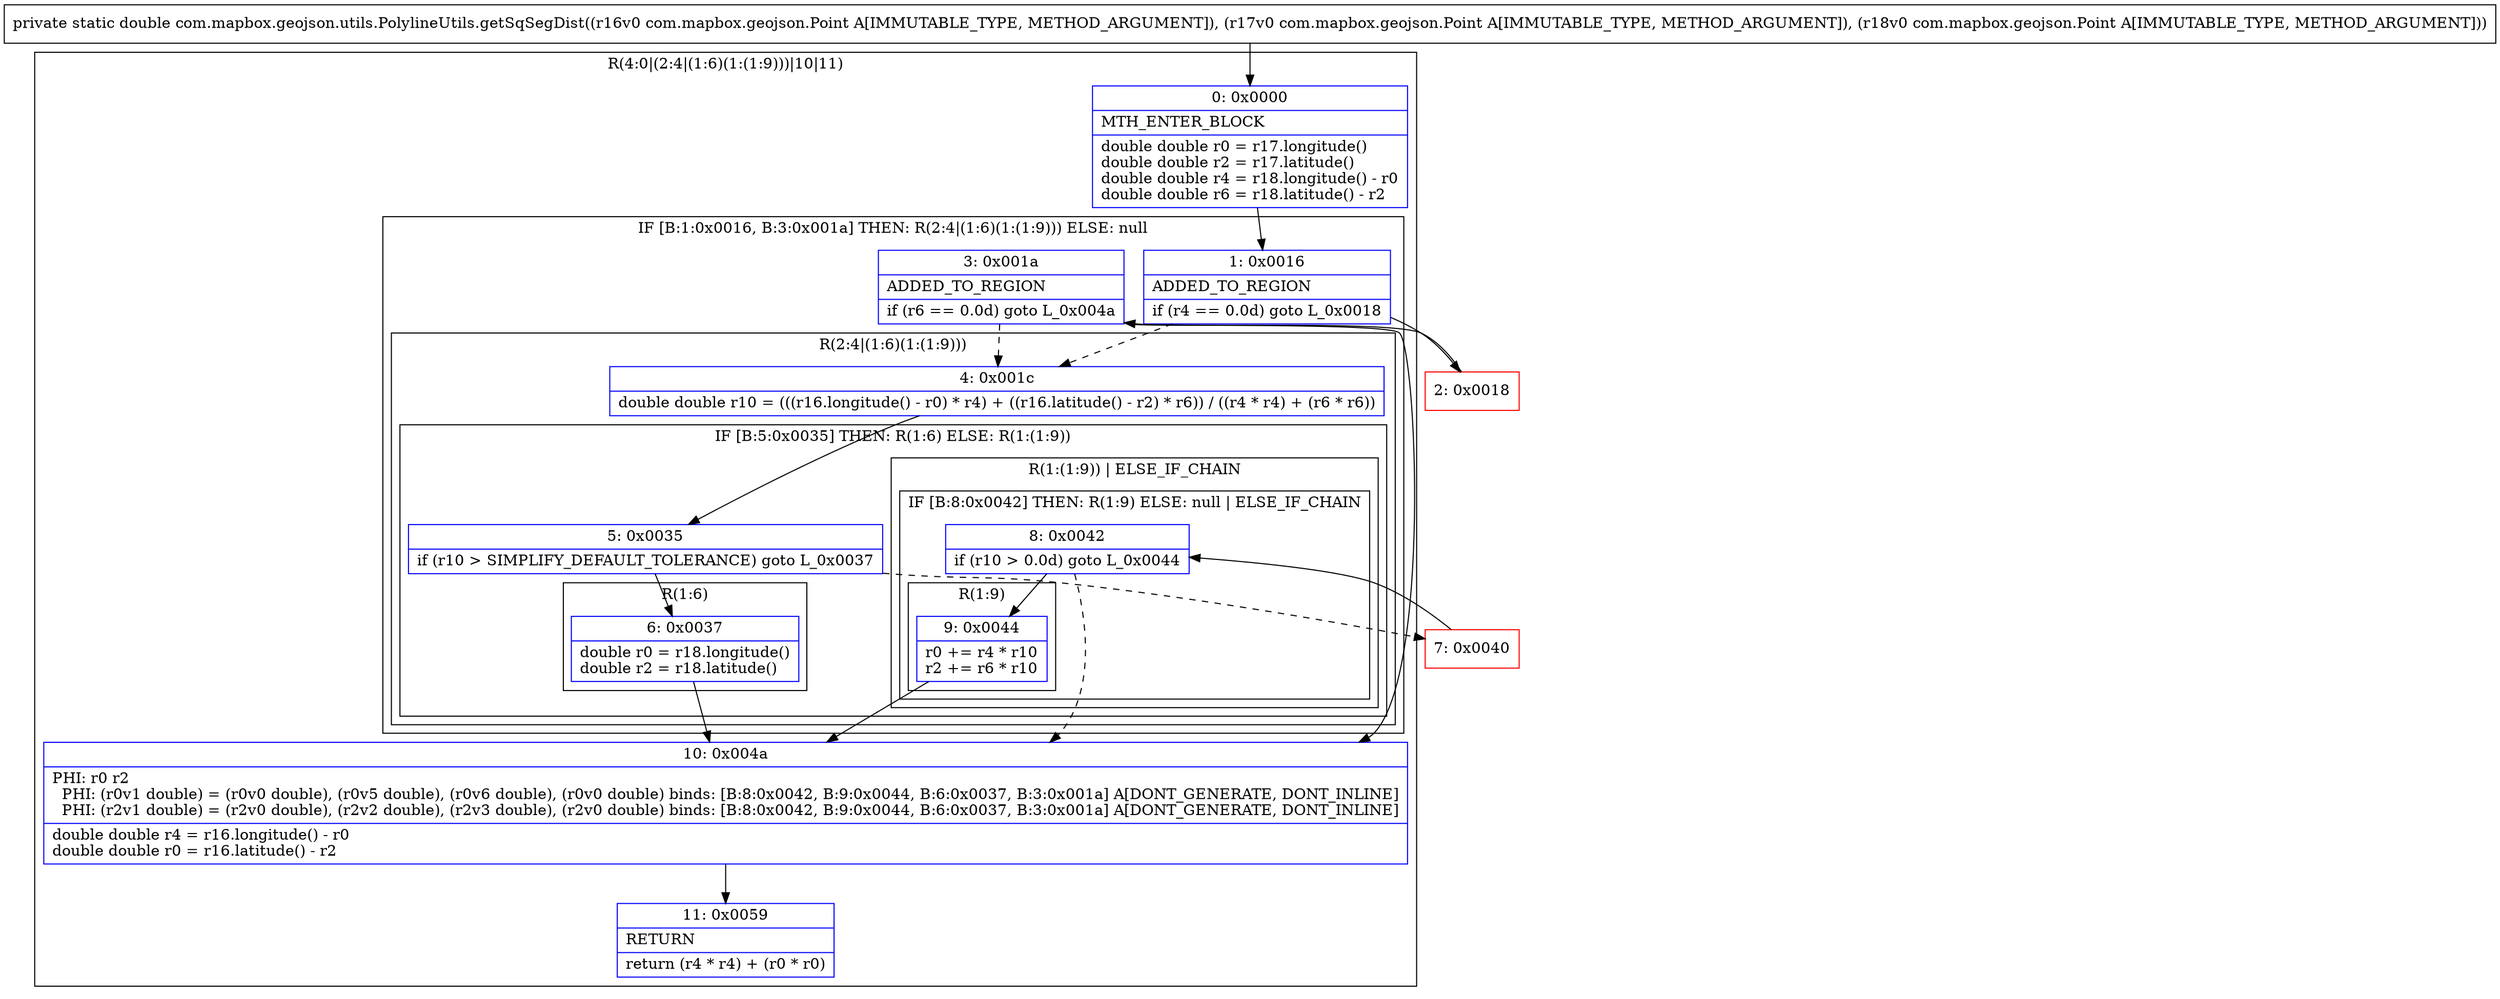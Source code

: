 digraph "CFG forcom.mapbox.geojson.utils.PolylineUtils.getSqSegDist(Lcom\/mapbox\/geojson\/Point;Lcom\/mapbox\/geojson\/Point;Lcom\/mapbox\/geojson\/Point;)D" {
subgraph cluster_Region_109757243 {
label = "R(4:0|(2:4|(1:6)(1:(1:9)))|10|11)";
node [shape=record,color=blue];
Node_0 [shape=record,label="{0\:\ 0x0000|MTH_ENTER_BLOCK\l|double double r0 = r17.longitude()\ldouble double r2 = r17.latitude()\ldouble double r4 = r18.longitude() \- r0\ldouble double r6 = r18.latitude() \- r2\l}"];
subgraph cluster_IfRegion_1476783410 {
label = "IF [B:1:0x0016, B:3:0x001a] THEN: R(2:4|(1:6)(1:(1:9))) ELSE: null";
node [shape=record,color=blue];
Node_1 [shape=record,label="{1\:\ 0x0016|ADDED_TO_REGION\l|if (r4 == 0.0d) goto L_0x0018\l}"];
Node_3 [shape=record,label="{3\:\ 0x001a|ADDED_TO_REGION\l|if (r6 == 0.0d) goto L_0x004a\l}"];
subgraph cluster_Region_138834970 {
label = "R(2:4|(1:6)(1:(1:9)))";
node [shape=record,color=blue];
Node_4 [shape=record,label="{4\:\ 0x001c|double double r10 = (((r16.longitude() \- r0) * r4) + ((r16.latitude() \- r2) * r6)) \/ ((r4 * r4) + (r6 * r6))\l}"];
subgraph cluster_IfRegion_318172238 {
label = "IF [B:5:0x0035] THEN: R(1:6) ELSE: R(1:(1:9))";
node [shape=record,color=blue];
Node_5 [shape=record,label="{5\:\ 0x0035|if (r10 \> SIMPLIFY_DEFAULT_TOLERANCE) goto L_0x0037\l}"];
subgraph cluster_Region_255732331 {
label = "R(1:6)";
node [shape=record,color=blue];
Node_6 [shape=record,label="{6\:\ 0x0037|double r0 = r18.longitude()\ldouble r2 = r18.latitude()\l}"];
}
subgraph cluster_Region_1812461211 {
label = "R(1:(1:9)) | ELSE_IF_CHAIN\l";
node [shape=record,color=blue];
subgraph cluster_IfRegion_1818616073 {
label = "IF [B:8:0x0042] THEN: R(1:9) ELSE: null | ELSE_IF_CHAIN\l";
node [shape=record,color=blue];
Node_8 [shape=record,label="{8\:\ 0x0042|if (r10 \> 0.0d) goto L_0x0044\l}"];
subgraph cluster_Region_1348684623 {
label = "R(1:9)";
node [shape=record,color=blue];
Node_9 [shape=record,label="{9\:\ 0x0044|r0 += r4 * r10\lr2 += r6 * r10\l}"];
}
}
}
}
}
}
Node_10 [shape=record,label="{10\:\ 0x004a|PHI: r0 r2 \l  PHI: (r0v1 double) = (r0v0 double), (r0v5 double), (r0v6 double), (r0v0 double) binds: [B:8:0x0042, B:9:0x0044, B:6:0x0037, B:3:0x001a] A[DONT_GENERATE, DONT_INLINE]\l  PHI: (r2v1 double) = (r2v0 double), (r2v2 double), (r2v3 double), (r2v0 double) binds: [B:8:0x0042, B:9:0x0044, B:6:0x0037, B:3:0x001a] A[DONT_GENERATE, DONT_INLINE]\l|double double r4 = r16.longitude() \- r0\ldouble double r0 = r16.latitude() \- r2\l}"];
Node_11 [shape=record,label="{11\:\ 0x0059|RETURN\l|return (r4 * r4) + (r0 * r0)\l}"];
}
Node_2 [shape=record,color=red,label="{2\:\ 0x0018}"];
Node_7 [shape=record,color=red,label="{7\:\ 0x0040}"];
MethodNode[shape=record,label="{private static double com.mapbox.geojson.utils.PolylineUtils.getSqSegDist((r16v0 com.mapbox.geojson.Point A[IMMUTABLE_TYPE, METHOD_ARGUMENT]), (r17v0 com.mapbox.geojson.Point A[IMMUTABLE_TYPE, METHOD_ARGUMENT]), (r18v0 com.mapbox.geojson.Point A[IMMUTABLE_TYPE, METHOD_ARGUMENT])) }"];
MethodNode -> Node_0;
Node_0 -> Node_1;
Node_1 -> Node_2;
Node_1 -> Node_4[style=dashed];
Node_3 -> Node_4[style=dashed];
Node_3 -> Node_10;
Node_4 -> Node_5;
Node_5 -> Node_6;
Node_5 -> Node_7[style=dashed];
Node_6 -> Node_10;
Node_8 -> Node_9;
Node_8 -> Node_10[style=dashed];
Node_9 -> Node_10;
Node_10 -> Node_11;
Node_2 -> Node_3;
Node_7 -> Node_8;
}

